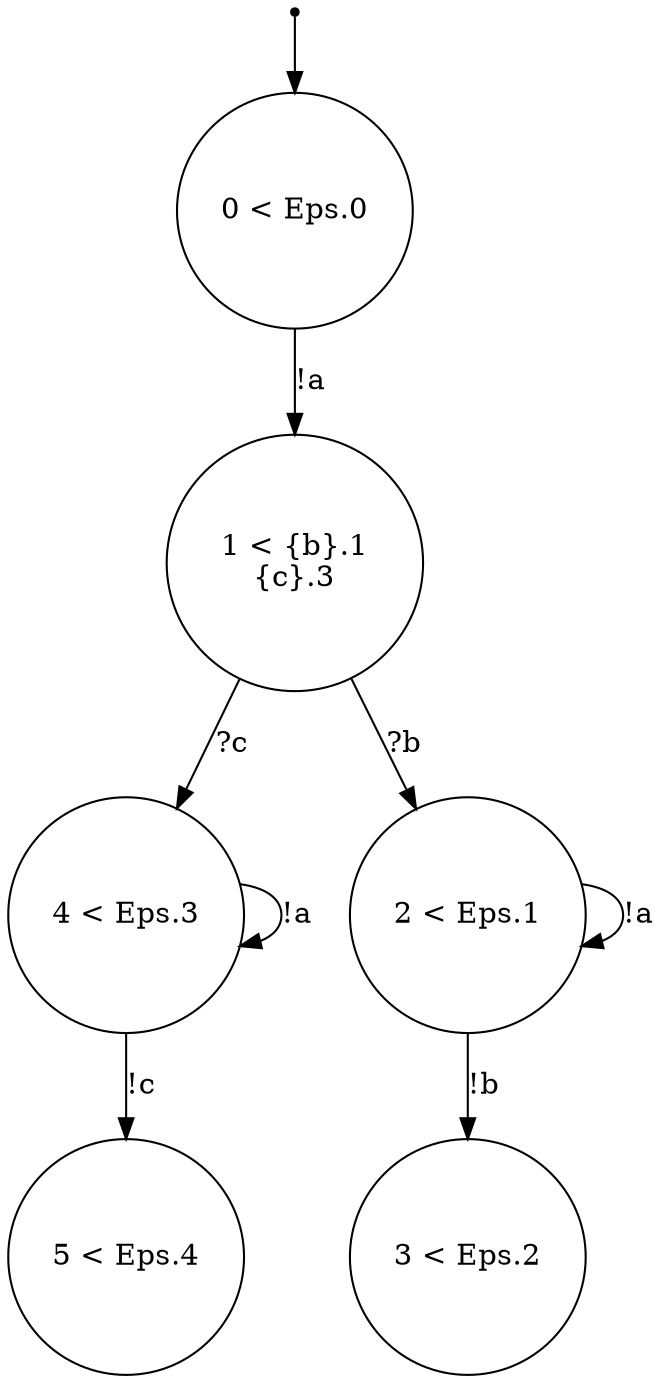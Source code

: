 digraph {
 node [shape=point] ENTRY
 node [shape=circle]
1 [label="1 < {b}.1
{c}.3
"]
5 [label="5 < Eps.4
"]
4 [label="4 < Eps.3
"]
3 [label="3 < Eps.2
"]
2 [label="2 < Eps.1
"]
0 [label="0 < Eps.0
"]
ENTRY -> 0
2 -> 3 [label="!b"]
4 -> 4 [label="!a"]
1 -> 2 [label="?b"]
1 -> 4 [label="?c"]
0 -> 1 [label="!a"]
2 -> 2 [label="!a"]
4 -> 5 [label="!c"]

}